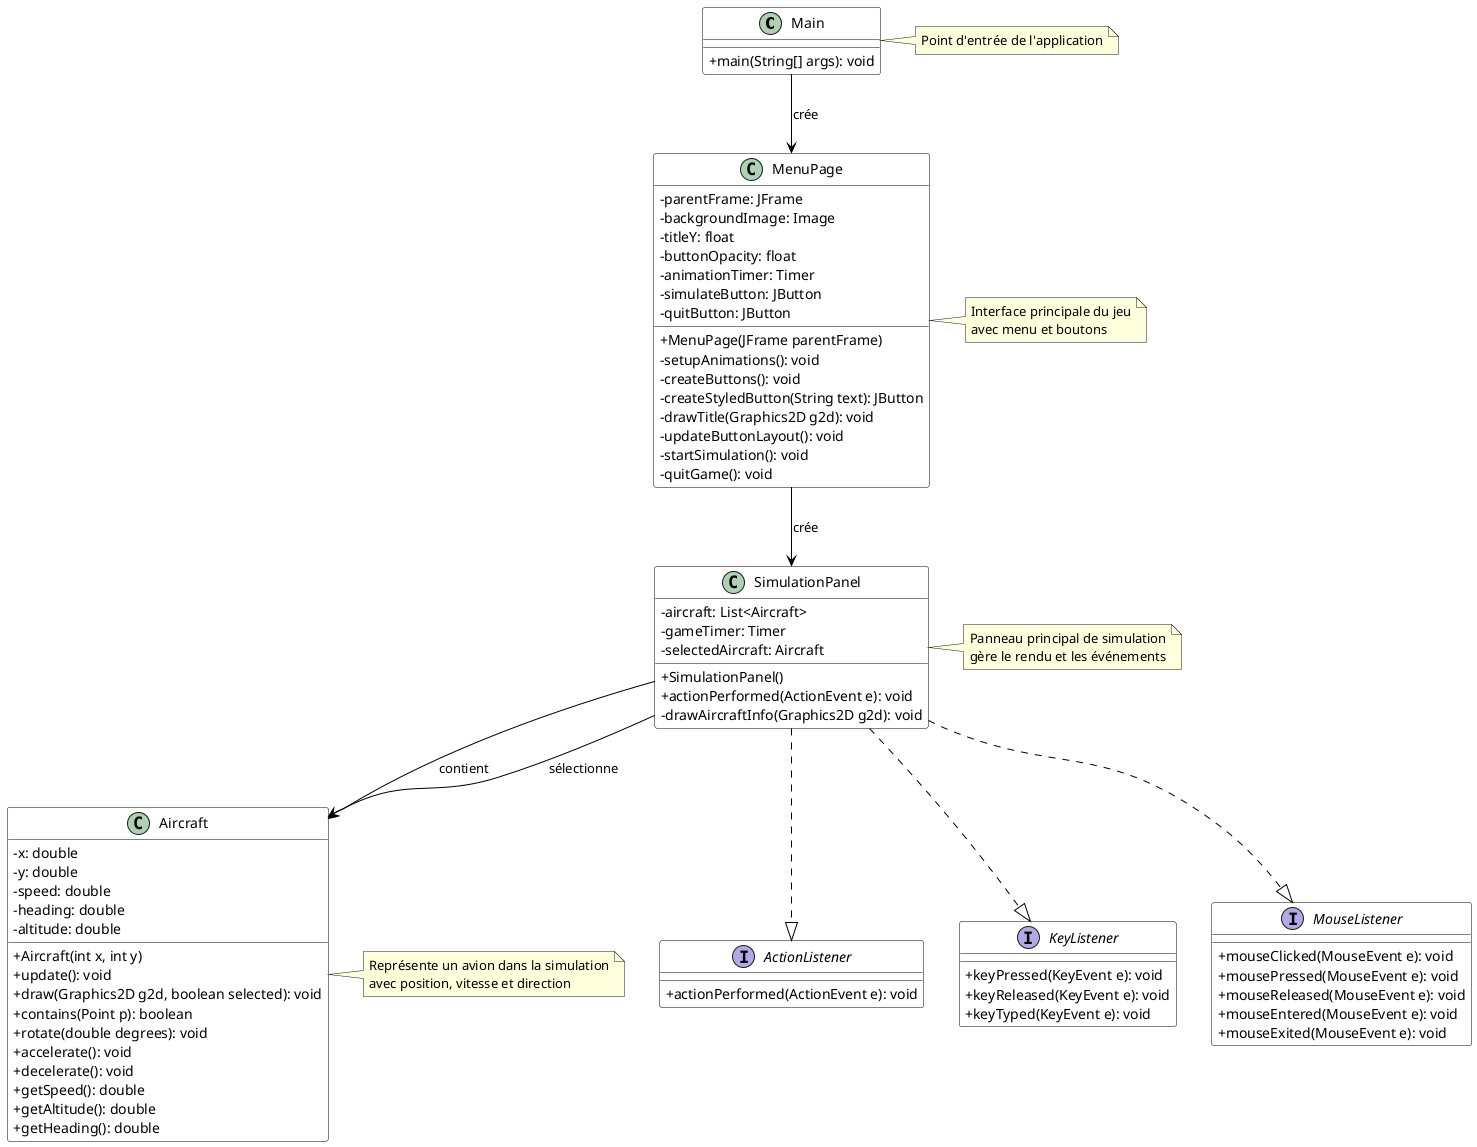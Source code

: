 @startuml Simulateur d'Avion

' Styles
skinparam classAttributeIconSize 0
skinparam class {
  BackgroundColor White
  ArrowColor Black
  BorderColor Black
}

' Classes principales
class Main {
  +main(String[] args): void
}

class MenuPage {
  -parentFrame: JFrame
  -backgroundImage: Image
  -titleY: float
  -buttonOpacity: float
  -animationTimer: Timer
  -simulateButton: JButton
  -quitButton: JButton
  +MenuPage(JFrame parentFrame)
  -setupAnimations(): void
  -createButtons(): void
  -createStyledButton(String text): JButton
  -drawTitle(Graphics2D g2d): void
  -updateButtonLayout(): void
  -startSimulation(): void
  -quitGame(): void
}

class SimulationPanel {
  -aircraft: List<Aircraft>
  -gameTimer: Timer
  -selectedAircraft: Aircraft
  +SimulationPanel()
  +actionPerformed(ActionEvent e): void
  -drawAircraftInfo(Graphics2D g2d): void
}

class Aircraft {
  -x: double
  -y: double
  -speed: double
  -heading: double
  -altitude: double
  +Aircraft(int x, int y)
  +update(): void
  +draw(Graphics2D g2d, boolean selected): void
  +contains(Point p): boolean
  +rotate(double degrees): void
  +accelerate(): void
  +decelerate(): void
  +getSpeed(): double
  +getAltitude(): double
  +getHeading(): double
}

' Relations
Main --> MenuPage : crée
MenuPage --> SimulationPanel : crée
SimulationPanel --> Aircraft : contient
SimulationPanel --> Aircraft : sélectionne

' Interfaces
interface ActionListener {
  +actionPerformed(ActionEvent e): void
}

interface KeyListener {
  +keyPressed(KeyEvent e): void
  +keyReleased(KeyEvent e): void
  +keyTyped(KeyEvent e): void
}

interface MouseListener {
  +mouseClicked(MouseEvent e): void
  +mousePressed(MouseEvent e): void
  +mouseReleased(MouseEvent e): void
  +mouseEntered(MouseEvent e): void
  +mouseExited(MouseEvent e): void
}

' Implémentations d'interfaces
SimulationPanel ..|> ActionListener
SimulationPanel ..|> KeyListener
SimulationPanel ..|> MouseListener

' Notes
note right of Main
  Point d'entrée de l'application
end note

note right of MenuPage
  Interface principale du jeu
  avec menu et boutons
end note

note right of SimulationPanel
  Panneau principal de simulation
  gère le rendu et les événements
end note

note right of Aircraft
  Représente un avion dans la simulation
  avec position, vitesse et direction
end note

@enduml 